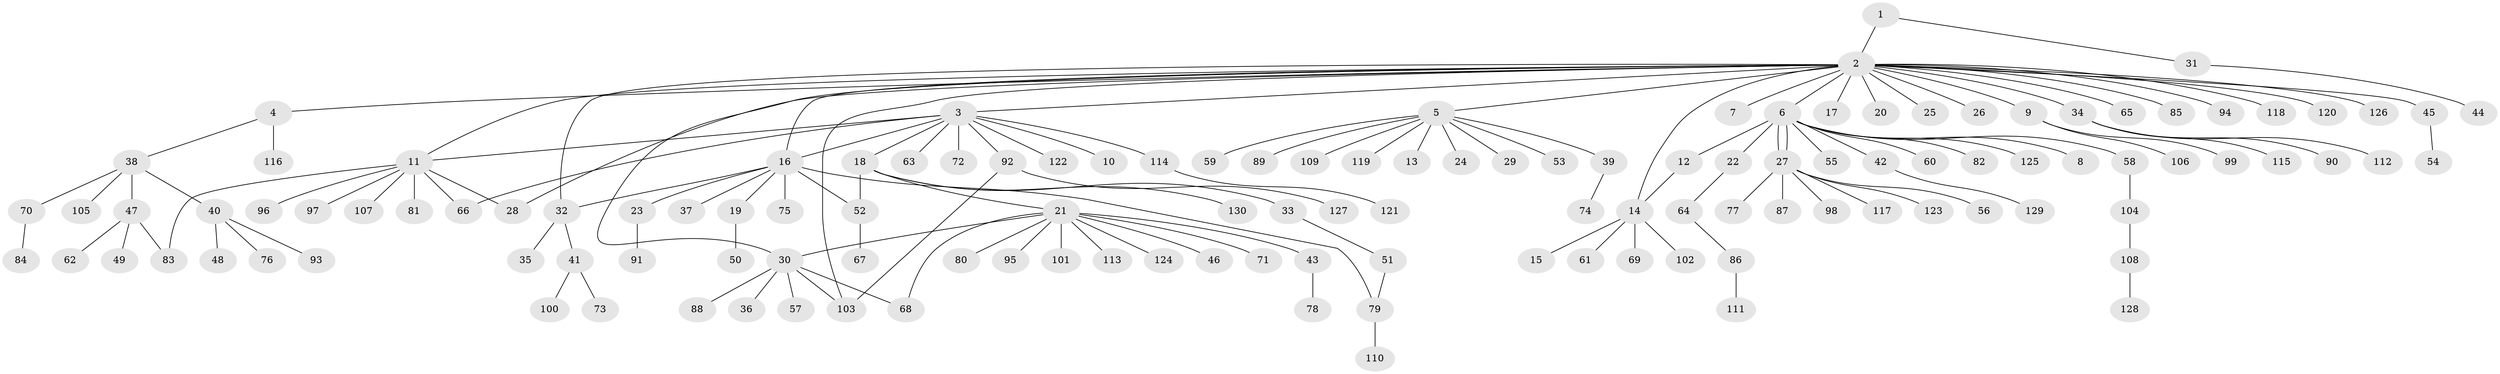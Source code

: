 // Generated by graph-tools (version 1.1) at 2025/25/03/09/25 03:25:54]
// undirected, 130 vertices, 143 edges
graph export_dot {
graph [start="1"]
  node [color=gray90,style=filled];
  1;
  2;
  3;
  4;
  5;
  6;
  7;
  8;
  9;
  10;
  11;
  12;
  13;
  14;
  15;
  16;
  17;
  18;
  19;
  20;
  21;
  22;
  23;
  24;
  25;
  26;
  27;
  28;
  29;
  30;
  31;
  32;
  33;
  34;
  35;
  36;
  37;
  38;
  39;
  40;
  41;
  42;
  43;
  44;
  45;
  46;
  47;
  48;
  49;
  50;
  51;
  52;
  53;
  54;
  55;
  56;
  57;
  58;
  59;
  60;
  61;
  62;
  63;
  64;
  65;
  66;
  67;
  68;
  69;
  70;
  71;
  72;
  73;
  74;
  75;
  76;
  77;
  78;
  79;
  80;
  81;
  82;
  83;
  84;
  85;
  86;
  87;
  88;
  89;
  90;
  91;
  92;
  93;
  94;
  95;
  96;
  97;
  98;
  99;
  100;
  101;
  102;
  103;
  104;
  105;
  106;
  107;
  108;
  109;
  110;
  111;
  112;
  113;
  114;
  115;
  116;
  117;
  118;
  119;
  120;
  121;
  122;
  123;
  124;
  125;
  126;
  127;
  128;
  129;
  130;
  1 -- 2;
  1 -- 31;
  2 -- 3;
  2 -- 4;
  2 -- 5;
  2 -- 6;
  2 -- 7;
  2 -- 9;
  2 -- 11;
  2 -- 14;
  2 -- 16;
  2 -- 17;
  2 -- 20;
  2 -- 25;
  2 -- 26;
  2 -- 28;
  2 -- 30;
  2 -- 32;
  2 -- 34;
  2 -- 45;
  2 -- 65;
  2 -- 85;
  2 -- 94;
  2 -- 103;
  2 -- 118;
  2 -- 120;
  2 -- 126;
  3 -- 10;
  3 -- 11;
  3 -- 16;
  3 -- 18;
  3 -- 63;
  3 -- 66;
  3 -- 72;
  3 -- 92;
  3 -- 114;
  3 -- 122;
  4 -- 38;
  4 -- 116;
  5 -- 13;
  5 -- 24;
  5 -- 29;
  5 -- 39;
  5 -- 53;
  5 -- 59;
  5 -- 89;
  5 -- 109;
  5 -- 119;
  6 -- 8;
  6 -- 12;
  6 -- 22;
  6 -- 27;
  6 -- 27;
  6 -- 42;
  6 -- 55;
  6 -- 58;
  6 -- 60;
  6 -- 82;
  6 -- 125;
  9 -- 99;
  9 -- 106;
  11 -- 28;
  11 -- 66;
  11 -- 81;
  11 -- 83;
  11 -- 96;
  11 -- 97;
  11 -- 107;
  12 -- 14;
  14 -- 15;
  14 -- 61;
  14 -- 69;
  14 -- 102;
  16 -- 19;
  16 -- 23;
  16 -- 32;
  16 -- 37;
  16 -- 52;
  16 -- 75;
  16 -- 79;
  18 -- 21;
  18 -- 33;
  18 -- 52;
  18 -- 130;
  19 -- 50;
  21 -- 30;
  21 -- 43;
  21 -- 46;
  21 -- 68;
  21 -- 71;
  21 -- 80;
  21 -- 95;
  21 -- 101;
  21 -- 113;
  21 -- 124;
  22 -- 64;
  23 -- 91;
  27 -- 56;
  27 -- 77;
  27 -- 87;
  27 -- 98;
  27 -- 117;
  27 -- 123;
  30 -- 36;
  30 -- 57;
  30 -- 68;
  30 -- 88;
  30 -- 103;
  31 -- 44;
  32 -- 35;
  32 -- 41;
  33 -- 51;
  34 -- 90;
  34 -- 112;
  34 -- 115;
  38 -- 40;
  38 -- 47;
  38 -- 70;
  38 -- 105;
  39 -- 74;
  40 -- 48;
  40 -- 76;
  40 -- 93;
  41 -- 73;
  41 -- 100;
  42 -- 129;
  43 -- 78;
  45 -- 54;
  47 -- 49;
  47 -- 62;
  47 -- 83;
  51 -- 79;
  52 -- 67;
  58 -- 104;
  64 -- 86;
  70 -- 84;
  79 -- 110;
  86 -- 111;
  92 -- 103;
  92 -- 127;
  104 -- 108;
  108 -- 128;
  114 -- 121;
}
